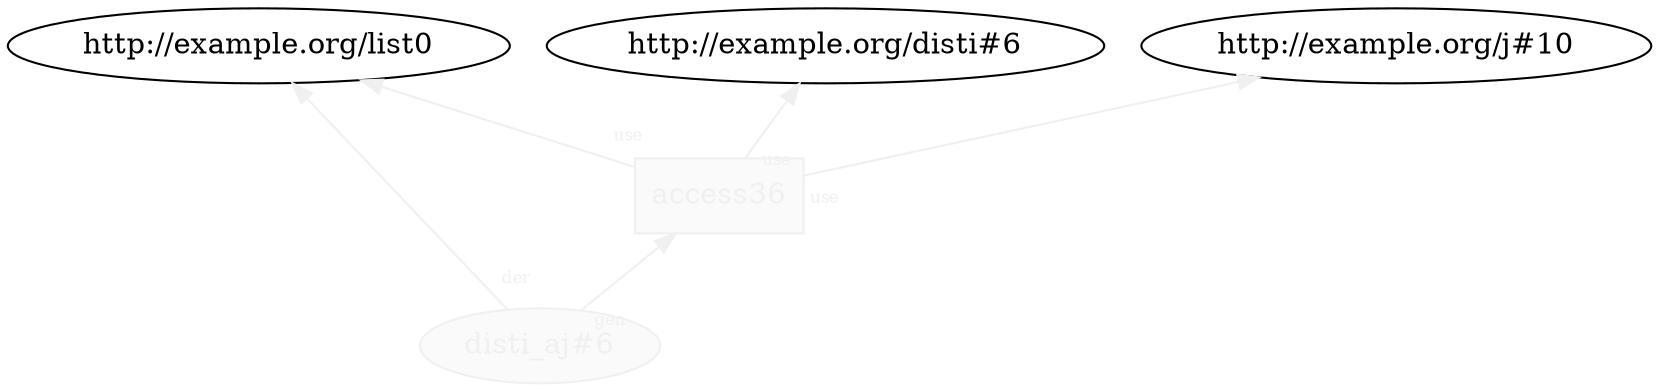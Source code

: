 digraph "PROV" { size="16,12"; rankdir="BT";
"http://example.org/disti_aj#6" [fillcolor="#FAFAFA",color="#F0F0F0",style="filled",hide="true",fontcolor="#F0F0F0",label="disti_aj#6",URL="http://example.org/disti_aj#6"]
"http://example.org/access36" [fillcolor="#FAFAFA",color="#F0F0F0",shape="polygon",sides="4",style="filled",hide="true",fontcolor="#F0F0F0",label="access36",URL="http://example.org/access36"]
"http://example.org/access36" -> "http://example.org/list0" [labelfontsize="8",labeldistance="1.5",labelangle="60.0",rotation="20",taillabel="use",hide="true",fontcolor="#F0F0F0",color="#F0F0F0"]
"http://example.org/disti_aj#6" -> "http://example.org/list0" [labelfontsize="8",labeldistance="1.5",labelangle="60.0",rotation="20",taillabel="der",hide="true",fontcolor="#F0F0F0",color="#F0F0F0"]
"http://example.org/disti_aj#6" -> "http://example.org/access36" [labelfontsize="8",labeldistance="1.5",labelangle="60.0",rotation="20",taillabel="gen",hide="true",fontcolor="#F0F0F0",color="#F0F0F0"]
"http://example.org/access36" -> "http://example.org/disti#6" [labelfontsize="8",labeldistance="1.5",labelangle="60.0",rotation="20",taillabel="use",hide="true",fontcolor="#F0F0F0",color="#F0F0F0"]
"http://example.org/access36" -> "http://example.org/j#10" [labelfontsize="8",labeldistance="1.5",labelangle="60.0",rotation="20",taillabel="use",hide="true",fontcolor="#F0F0F0",color="#F0F0F0"]
}
